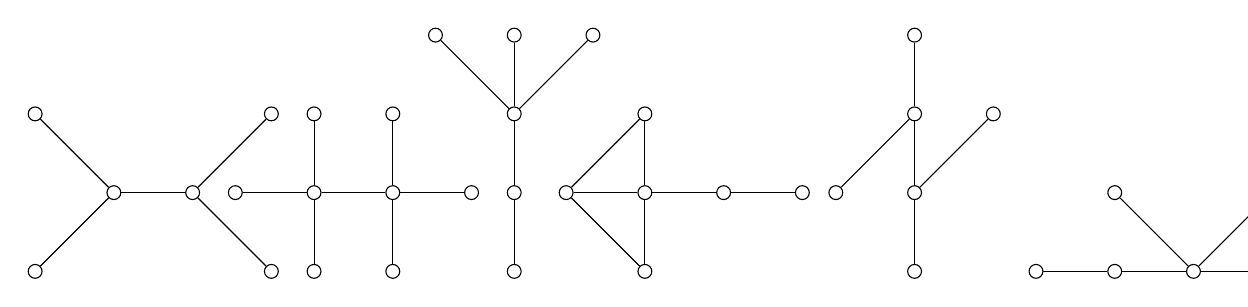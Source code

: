 
\begin{minipage}[t]{0.2\linewidth}
   \begin{tikzpicture}
		\tikzstyle{every node}=[circle, draw, fill=white, inner sep=0pt, minimum size=5pt]

        \node (a00) at (0,0) {};
        \node (leftup) at (-1,1) {};
        \node (leftdown) at (-1,-1) {};
        \node (a01) at (1,0) {};
        \node (rightup) at (2,1) {};
        \node (rightdown) at (2,-1) {};

		\draw (a00) -- (leftup);
		\draw (a00) -- (leftdown);
		\draw (a00) -- (a01);
		\draw (a01) -- (rightup);
		\draw (a01) -- (rightdown);
	\end{tikzpicture}
\end{minipage}

\begin{minipage}[t]{0.2\linewidth}
   \begin{tikzpicture}
		\tikzstyle{every node}=[circle, draw, fill=white, inner sep=0pt, minimum size=5pt]

        \node (a0) at (0,0) {};
        \node (a1) at (1,0) {};
        \node (a0side) at (-1,0) {};
        \node (a0up) at (0,1) {};
        \node (a0down) at (0,-1) {};
        \node (a1side) at (2,0) {};
        \node (a1up) at (1,1) {};
        \node (a1down) at (1,-1) {};

		\draw (a0side) -- (a0) -- (a1) -- (a1side);
		\draw (a0up) -- (a0) -- (a0down);
		\draw (a1up) -- (a1) -- (a1down);

	\end{tikzpicture}
\end{minipage}

\begin{minipage}[t]{0.2\linewidth}
   \begin{tikzpicture}
		\tikzstyle{every node}=[circle, draw, fill=white, inner sep=0pt, minimum size=5pt]

        \node (a00) at (0,0) {};
		\node (a0up) at (0,1) {};
		\node (a0down) at (0,-1) {};
		\node (a0ddown) at (0,-2) {};
		\node (a0left) at (-1,1) {};
		\node (a0right) at (1,1) {};

		\draw (a0up) -- (a00) -- (a0down) -- (a0ddown);
		\draw (a00) -- (a0left);
		\draw (a00) -- (a0right);
	\end{tikzpicture}
\end{minipage}

\begin{minipage}[t]{0.2\linewidth}
	\hspace{-1cm}
   \begin{tikzpicture}
		\tikzstyle{every node}=[circle, draw, fill=white, inner sep=0pt, minimum size=5pt]

        \node (a00) at (0,0) {};
        \node (a0up) at (0,1) {};
        \node (a0down) at (0,-1) {};
        \node (a0left) at (-1,0) {};
        \node (a0right) at (1,0) {};
        \node (a0rright) at (2,0) {};

		\draw (a0left) -- (a00) -- (a0right) -- (a0rright);
		\draw (a0up) -- (a00) -- (a0down);
		\draw (a0up) -- (a0left) -- (a0down);
	\end{tikzpicture}
\end{minipage}

\begin{minipage}[t]{0.2\linewidth}
   \begin{tikzpicture}
		\tikzstyle{every node}=[circle, draw, fill=white, inner sep=0pt, minimum size=5pt]

        \node (a00) at (0,0) {};
		\node (a0up) at (0,1) {};
		\node (a0down) at (0,-1) {};
		\node (a0ddown) at (0,-2) {};
		\node (a0left) at (-1,-1) {};
		\node (a0right) at (1,0) {};

		\draw (a0up) -- (a00) -- (a0down) -- (a0ddown);
		\draw (a00) -- (a0left);
		\draw (a0down) -- (a0right);
	\end{tikzpicture}
\end{minipage}

\begin{minipage}[t]{0.2\linewidth}
   \begin{tikzpicture}
		\tikzstyle{every node}=[circle, draw, fill=white, inner sep=0pt, minimum size=5pt]

        \node (a00) at (0,0) {};
		\node (a0left) at (-1,0) {};
		\node (a0right) at (1,0) {};
		\node (a0rright) at (2,0) {};
		\node (a0upleft) at (0,1) {};
		\node (a0upright) at (2,1) {};

		\draw (a0left) -- (a00) -- (a0right) -- (a0rright);
		\draw (a0upleft) -- (a0right) -- (a0upright);
	\end{tikzpicture}
\end{minipage}